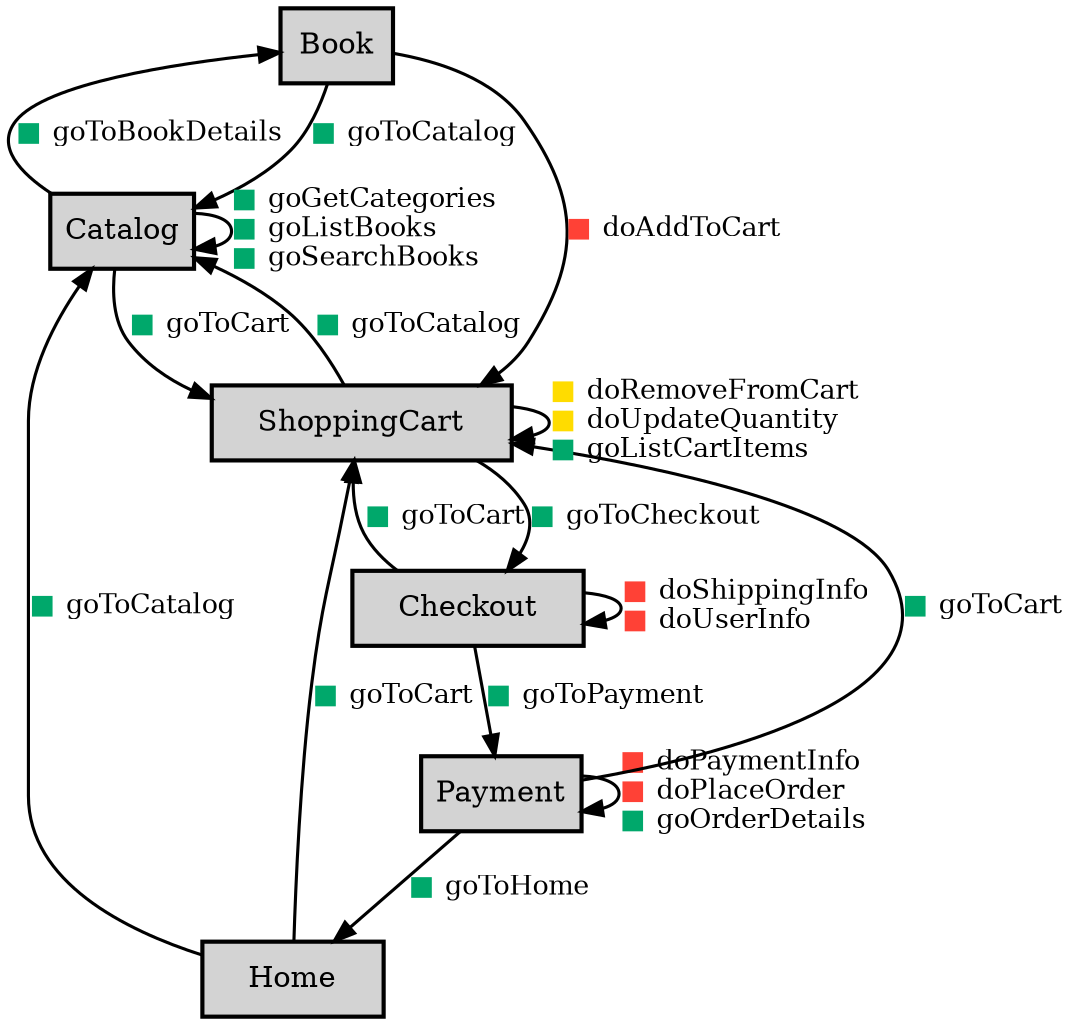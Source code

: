 digraph application_state_diagram {
  graph [
    labelloc="t";
    fontname="Helvetica"
  ];
  node [shape = box, style = "bold,filled" fillcolor="lightgray", margin="0.3,0.1"];

    Book [margin=0.1, label="Book", shape=box, URL="#Book" target="_parent"]
    Catalog [margin=0.1, label="Catalog", shape=box, URL="#Catalog" target="_parent"]
    Payment [margin=0.1, label="Payment", shape=box, URL="#Payment" target="_parent"]

    Book -> Catalog [label=<<table border="0" cellborder="0" cellspacing="0" cellpadding="0"><tr><td valign="middle" href="#goToCatalog" tooltip="Go to Catalog Screen (safe)"><font color="#00A86B">■</font> goToCatalog</td></tr></table>> URL="#goToCatalog" target="_parent" fontsize=13 class="goToCatalog" penwidth=1.5];
    Book -> ShoppingCart [label=<<table border="0" cellborder="0" cellspacing="0" cellpadding="0"><tr><td valign="middle" href="#doAddToCart" tooltip="Add to Cart (unsafe)"><font color="#FF4136">■</font> doAddToCart</td></tr></table>> URL="#doAddToCart" target="_parent" fontsize=13 class="doAddToCart" penwidth=1.5];
    Catalog -> Book [label=<<table border="0" cellborder="0" cellspacing="0" cellpadding="0"><tr><td valign="middle" href="#goToBookDetails" tooltip="Go to Book Details Screen (safe)"><font color="#00A86B">■</font> goToBookDetails</td></tr></table>> URL="#goToBookDetails" target="_parent" fontsize=13 class="goToBookDetails" penwidth=1.5];
    Catalog -> Catalog [label=<<table border="0" cellborder="0" cellspacing="0" cellpadding="0"><tr><td valign="middle" align="left" href="#goGetCategories" tooltip="Get Category List (safe)"><font color="#00A86B">■</font> goGetCategories</td></tr><tr><td valign="middle" align="left" href="#goListBooks" tooltip="Get Book List (safe)"><font color="#00A86B">■</font> goListBooks</td></tr><tr><td valign="middle" align="left" href="#goSearchBooks" tooltip="Search Books (safe)"><font color="#00A86B">■</font> goSearchBooks</td></tr></table>> URL="#goGetCategories" target="_parent" fontsize=13 class="goGetCategories" penwidth=1.5];
    Catalog -> ShoppingCart [label=<<table border="0" cellborder="0" cellspacing="0" cellpadding="0"><tr><td valign="middle" href="#goToCart" tooltip="Go to Cart Screen (safe)"><font color="#00A86B">■</font> goToCart</td></tr></table>> URL="#goToCart" target="_parent" fontsize=13 class="goToCart" penwidth=1.5];
    Checkout -> Checkout [label=<<table border="0" cellborder="0" cellspacing="0" cellpadding="0"><tr><td valign="middle" align="left" href="#doShippingInfo" tooltip="Input Shipping Information (unsafe)"><font color="#FF4136">■</font> doShippingInfo</td></tr><tr><td valign="middle" align="left" href="#doUserInfo" tooltip="Input User Information (unsafe)"><font color="#FF4136">■</font> doUserInfo</td></tr></table>> URL="#doShippingInfo" target="_parent" fontsize=13 class="doShippingInfo" penwidth=1.5];
    Checkout -> Payment [label=<<table border="0" cellborder="0" cellspacing="0" cellpadding="0"><tr><td valign="middle" href="#goToPayment" tooltip="Go to Payment Screen (safe)"><font color="#00A86B">■</font> goToPayment</td></tr></table>> URL="#goToPayment" target="_parent" fontsize=13 class="goToPayment" penwidth=1.5];
    Checkout -> ShoppingCart [label=<<table border="0" cellborder="0" cellspacing="0" cellpadding="0"><tr><td valign="middle" href="#goToCart" tooltip="Go to Cart Screen (safe)"><font color="#00A86B">■</font> goToCart</td></tr></table>> URL="#goToCart" target="_parent" fontsize=13 class="goToCart" penwidth=1.5];
    Home -> Catalog [label=<<table border="0" cellborder="0" cellspacing="0" cellpadding="0"><tr><td valign="middle" href="#goToCatalog" tooltip="Go to Catalog Screen (safe)"><font color="#00A86B">■</font> goToCatalog</td></tr></table>> URL="#goToCatalog" target="_parent" fontsize=13 class="goToCatalog" penwidth=1.5];
    Home -> ShoppingCart [label=<<table border="0" cellborder="0" cellspacing="0" cellpadding="0"><tr><td valign="middle" href="#goToCart" tooltip="Go to Cart Screen (safe)"><font color="#00A86B">■</font> goToCart</td></tr></table>> URL="#goToCart" target="_parent" fontsize=13 class="goToCart" penwidth=1.5];
    Payment -> Home [label=<<table border="0" cellborder="0" cellspacing="0" cellpadding="0"><tr><td valign="middle" href="#goToHome" tooltip="Go to Home Screen (safe)"><font color="#00A86B">■</font> goToHome</td></tr></table>> URL="#goToHome" target="_parent" fontsize=13 class="goToHome" penwidth=1.5];
    Payment -> Payment [label=<<table border="0" cellborder="0" cellspacing="0" cellpadding="0"><tr><td valign="middle" align="left" href="#doPaymentInfo" tooltip="Input Payment Information (unsafe)"><font color="#FF4136">■</font> doPaymentInfo</td></tr><tr><td valign="middle" align="left" href="#doPlaceOrder" tooltip="Place Order (unsafe)"><font color="#FF4136">■</font> doPlaceOrder</td></tr><tr><td valign="middle" align="left" href="#goOrderDetails" tooltip="Display Order Details (safe)"><font color="#00A86B">■</font> goOrderDetails</td></tr></table>> URL="#doPaymentInfo" target="_parent" fontsize=13 class="doPaymentInfo" penwidth=1.5];
    Payment -> ShoppingCart [label=<<table border="0" cellborder="0" cellspacing="0" cellpadding="0"><tr><td valign="middle" href="#goToCart" tooltip="Go to Cart Screen (safe)"><font color="#00A86B">■</font> goToCart</td></tr></table>> URL="#goToCart" target="_parent" fontsize=13 class="goToCart" penwidth=1.5];
    ShoppingCart -> Catalog [label=<<table border="0" cellborder="0" cellspacing="0" cellpadding="0"><tr><td valign="middle" href="#goToCatalog" tooltip="Go to Catalog Screen (safe)"><font color="#00A86B">■</font> goToCatalog</td></tr></table>> URL="#goToCatalog" target="_parent" fontsize=13 class="goToCatalog" penwidth=1.5];
    ShoppingCart -> Checkout [label=<<table border="0" cellborder="0" cellspacing="0" cellpadding="0"><tr><td valign="middle" href="#goToCheckout" tooltip="Go to Checkout Screen (safe)"><font color="#00A86B">■</font> goToCheckout</td></tr></table>> URL="#goToCheckout" target="_parent" fontsize=13 class="goToCheckout" penwidth=1.5];
    ShoppingCart -> ShoppingCart [label=<<table border="0" cellborder="0" cellspacing="0" cellpadding="0"><tr><td valign="middle" align="left" href="#doRemoveFromCart" tooltip="Remove Item from Cart (idempotent)"><font color="#FFDC00">■</font> doRemoveFromCart</td></tr><tr><td valign="middle" align="left" href="#doUpdateQuantity" tooltip="Update Cart Item Quantity (idempotent)"><font color="#FFDC00">■</font> doUpdateQuantity</td></tr><tr><td valign="middle" align="left" href="#goListCartItems" tooltip="Get Cart Items List (safe)"><font color="#00A86B">■</font> goListCartItems</td></tr></table>> URL="#doRemoveFromCart" target="_parent" fontsize=13 class="doRemoveFromCart" penwidth=1.5];

    Book [label="Book" URL="#Book" target="_parent"]
    Catalog [label="Catalog" URL="#Catalog" target="_parent"]
    ShoppingCart [label="ShoppingCart" URL="#ShoppingCart" target="_parent"]
    Checkout [label="Checkout" URL="#Checkout" target="_parent"]
    Payment [label="Payment" URL="#Payment" target="_parent"]
    Home [label="Home" URL="#Home" target="_parent"]

}